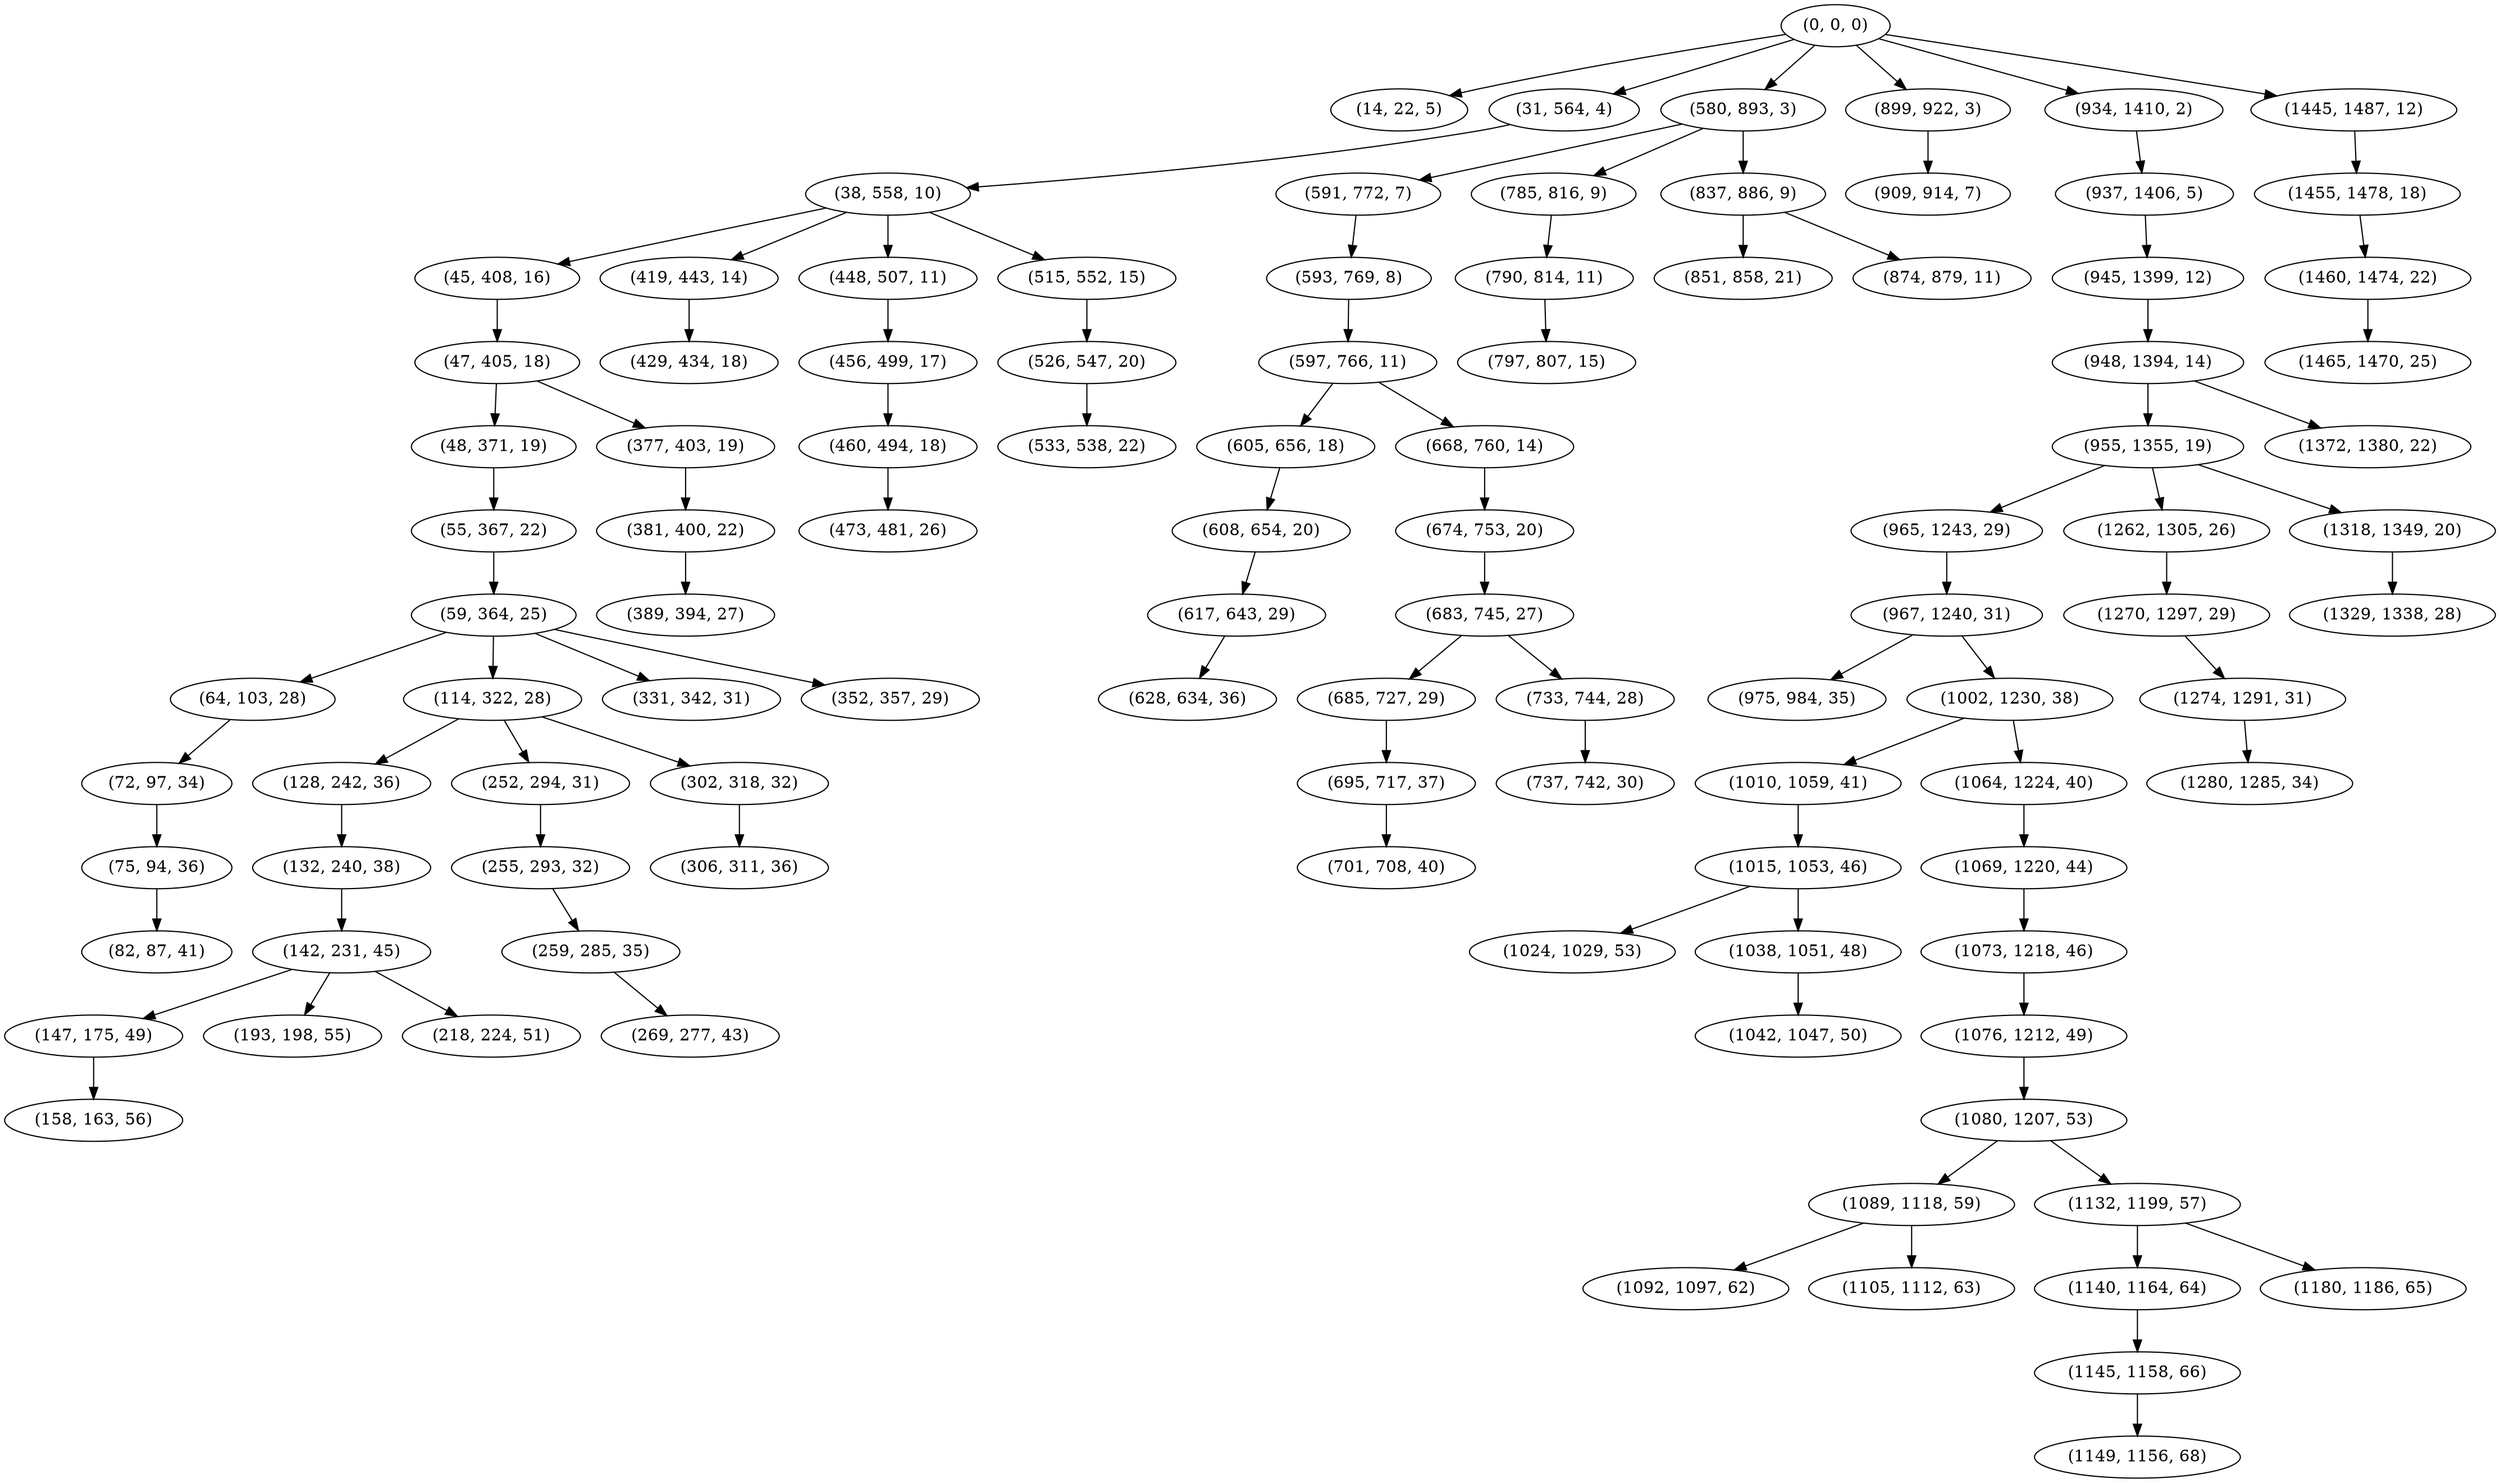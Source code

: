 digraph tree {
    "(0, 0, 0)";
    "(14, 22, 5)";
    "(31, 564, 4)";
    "(38, 558, 10)";
    "(45, 408, 16)";
    "(47, 405, 18)";
    "(48, 371, 19)";
    "(55, 367, 22)";
    "(59, 364, 25)";
    "(64, 103, 28)";
    "(72, 97, 34)";
    "(75, 94, 36)";
    "(82, 87, 41)";
    "(114, 322, 28)";
    "(128, 242, 36)";
    "(132, 240, 38)";
    "(142, 231, 45)";
    "(147, 175, 49)";
    "(158, 163, 56)";
    "(193, 198, 55)";
    "(218, 224, 51)";
    "(252, 294, 31)";
    "(255, 293, 32)";
    "(259, 285, 35)";
    "(269, 277, 43)";
    "(302, 318, 32)";
    "(306, 311, 36)";
    "(331, 342, 31)";
    "(352, 357, 29)";
    "(377, 403, 19)";
    "(381, 400, 22)";
    "(389, 394, 27)";
    "(419, 443, 14)";
    "(429, 434, 18)";
    "(448, 507, 11)";
    "(456, 499, 17)";
    "(460, 494, 18)";
    "(473, 481, 26)";
    "(515, 552, 15)";
    "(526, 547, 20)";
    "(533, 538, 22)";
    "(580, 893, 3)";
    "(591, 772, 7)";
    "(593, 769, 8)";
    "(597, 766, 11)";
    "(605, 656, 18)";
    "(608, 654, 20)";
    "(617, 643, 29)";
    "(628, 634, 36)";
    "(668, 760, 14)";
    "(674, 753, 20)";
    "(683, 745, 27)";
    "(685, 727, 29)";
    "(695, 717, 37)";
    "(701, 708, 40)";
    "(733, 744, 28)";
    "(737, 742, 30)";
    "(785, 816, 9)";
    "(790, 814, 11)";
    "(797, 807, 15)";
    "(837, 886, 9)";
    "(851, 858, 21)";
    "(874, 879, 11)";
    "(899, 922, 3)";
    "(909, 914, 7)";
    "(934, 1410, 2)";
    "(937, 1406, 5)";
    "(945, 1399, 12)";
    "(948, 1394, 14)";
    "(955, 1355, 19)";
    "(965, 1243, 29)";
    "(967, 1240, 31)";
    "(975, 984, 35)";
    "(1002, 1230, 38)";
    "(1010, 1059, 41)";
    "(1015, 1053, 46)";
    "(1024, 1029, 53)";
    "(1038, 1051, 48)";
    "(1042, 1047, 50)";
    "(1064, 1224, 40)";
    "(1069, 1220, 44)";
    "(1073, 1218, 46)";
    "(1076, 1212, 49)";
    "(1080, 1207, 53)";
    "(1089, 1118, 59)";
    "(1092, 1097, 62)";
    "(1105, 1112, 63)";
    "(1132, 1199, 57)";
    "(1140, 1164, 64)";
    "(1145, 1158, 66)";
    "(1149, 1156, 68)";
    "(1180, 1186, 65)";
    "(1262, 1305, 26)";
    "(1270, 1297, 29)";
    "(1274, 1291, 31)";
    "(1280, 1285, 34)";
    "(1318, 1349, 20)";
    "(1329, 1338, 28)";
    "(1372, 1380, 22)";
    "(1445, 1487, 12)";
    "(1455, 1478, 18)";
    "(1460, 1474, 22)";
    "(1465, 1470, 25)";
    "(0, 0, 0)" -> "(14, 22, 5)";
    "(0, 0, 0)" -> "(31, 564, 4)";
    "(0, 0, 0)" -> "(580, 893, 3)";
    "(0, 0, 0)" -> "(899, 922, 3)";
    "(0, 0, 0)" -> "(934, 1410, 2)";
    "(0, 0, 0)" -> "(1445, 1487, 12)";
    "(31, 564, 4)" -> "(38, 558, 10)";
    "(38, 558, 10)" -> "(45, 408, 16)";
    "(38, 558, 10)" -> "(419, 443, 14)";
    "(38, 558, 10)" -> "(448, 507, 11)";
    "(38, 558, 10)" -> "(515, 552, 15)";
    "(45, 408, 16)" -> "(47, 405, 18)";
    "(47, 405, 18)" -> "(48, 371, 19)";
    "(47, 405, 18)" -> "(377, 403, 19)";
    "(48, 371, 19)" -> "(55, 367, 22)";
    "(55, 367, 22)" -> "(59, 364, 25)";
    "(59, 364, 25)" -> "(64, 103, 28)";
    "(59, 364, 25)" -> "(114, 322, 28)";
    "(59, 364, 25)" -> "(331, 342, 31)";
    "(59, 364, 25)" -> "(352, 357, 29)";
    "(64, 103, 28)" -> "(72, 97, 34)";
    "(72, 97, 34)" -> "(75, 94, 36)";
    "(75, 94, 36)" -> "(82, 87, 41)";
    "(114, 322, 28)" -> "(128, 242, 36)";
    "(114, 322, 28)" -> "(252, 294, 31)";
    "(114, 322, 28)" -> "(302, 318, 32)";
    "(128, 242, 36)" -> "(132, 240, 38)";
    "(132, 240, 38)" -> "(142, 231, 45)";
    "(142, 231, 45)" -> "(147, 175, 49)";
    "(142, 231, 45)" -> "(193, 198, 55)";
    "(142, 231, 45)" -> "(218, 224, 51)";
    "(147, 175, 49)" -> "(158, 163, 56)";
    "(252, 294, 31)" -> "(255, 293, 32)";
    "(255, 293, 32)" -> "(259, 285, 35)";
    "(259, 285, 35)" -> "(269, 277, 43)";
    "(302, 318, 32)" -> "(306, 311, 36)";
    "(377, 403, 19)" -> "(381, 400, 22)";
    "(381, 400, 22)" -> "(389, 394, 27)";
    "(419, 443, 14)" -> "(429, 434, 18)";
    "(448, 507, 11)" -> "(456, 499, 17)";
    "(456, 499, 17)" -> "(460, 494, 18)";
    "(460, 494, 18)" -> "(473, 481, 26)";
    "(515, 552, 15)" -> "(526, 547, 20)";
    "(526, 547, 20)" -> "(533, 538, 22)";
    "(580, 893, 3)" -> "(591, 772, 7)";
    "(580, 893, 3)" -> "(785, 816, 9)";
    "(580, 893, 3)" -> "(837, 886, 9)";
    "(591, 772, 7)" -> "(593, 769, 8)";
    "(593, 769, 8)" -> "(597, 766, 11)";
    "(597, 766, 11)" -> "(605, 656, 18)";
    "(597, 766, 11)" -> "(668, 760, 14)";
    "(605, 656, 18)" -> "(608, 654, 20)";
    "(608, 654, 20)" -> "(617, 643, 29)";
    "(617, 643, 29)" -> "(628, 634, 36)";
    "(668, 760, 14)" -> "(674, 753, 20)";
    "(674, 753, 20)" -> "(683, 745, 27)";
    "(683, 745, 27)" -> "(685, 727, 29)";
    "(683, 745, 27)" -> "(733, 744, 28)";
    "(685, 727, 29)" -> "(695, 717, 37)";
    "(695, 717, 37)" -> "(701, 708, 40)";
    "(733, 744, 28)" -> "(737, 742, 30)";
    "(785, 816, 9)" -> "(790, 814, 11)";
    "(790, 814, 11)" -> "(797, 807, 15)";
    "(837, 886, 9)" -> "(851, 858, 21)";
    "(837, 886, 9)" -> "(874, 879, 11)";
    "(899, 922, 3)" -> "(909, 914, 7)";
    "(934, 1410, 2)" -> "(937, 1406, 5)";
    "(937, 1406, 5)" -> "(945, 1399, 12)";
    "(945, 1399, 12)" -> "(948, 1394, 14)";
    "(948, 1394, 14)" -> "(955, 1355, 19)";
    "(948, 1394, 14)" -> "(1372, 1380, 22)";
    "(955, 1355, 19)" -> "(965, 1243, 29)";
    "(955, 1355, 19)" -> "(1262, 1305, 26)";
    "(955, 1355, 19)" -> "(1318, 1349, 20)";
    "(965, 1243, 29)" -> "(967, 1240, 31)";
    "(967, 1240, 31)" -> "(975, 984, 35)";
    "(967, 1240, 31)" -> "(1002, 1230, 38)";
    "(1002, 1230, 38)" -> "(1010, 1059, 41)";
    "(1002, 1230, 38)" -> "(1064, 1224, 40)";
    "(1010, 1059, 41)" -> "(1015, 1053, 46)";
    "(1015, 1053, 46)" -> "(1024, 1029, 53)";
    "(1015, 1053, 46)" -> "(1038, 1051, 48)";
    "(1038, 1051, 48)" -> "(1042, 1047, 50)";
    "(1064, 1224, 40)" -> "(1069, 1220, 44)";
    "(1069, 1220, 44)" -> "(1073, 1218, 46)";
    "(1073, 1218, 46)" -> "(1076, 1212, 49)";
    "(1076, 1212, 49)" -> "(1080, 1207, 53)";
    "(1080, 1207, 53)" -> "(1089, 1118, 59)";
    "(1080, 1207, 53)" -> "(1132, 1199, 57)";
    "(1089, 1118, 59)" -> "(1092, 1097, 62)";
    "(1089, 1118, 59)" -> "(1105, 1112, 63)";
    "(1132, 1199, 57)" -> "(1140, 1164, 64)";
    "(1132, 1199, 57)" -> "(1180, 1186, 65)";
    "(1140, 1164, 64)" -> "(1145, 1158, 66)";
    "(1145, 1158, 66)" -> "(1149, 1156, 68)";
    "(1262, 1305, 26)" -> "(1270, 1297, 29)";
    "(1270, 1297, 29)" -> "(1274, 1291, 31)";
    "(1274, 1291, 31)" -> "(1280, 1285, 34)";
    "(1318, 1349, 20)" -> "(1329, 1338, 28)";
    "(1445, 1487, 12)" -> "(1455, 1478, 18)";
    "(1455, 1478, 18)" -> "(1460, 1474, 22)";
    "(1460, 1474, 22)" -> "(1465, 1470, 25)";
}
